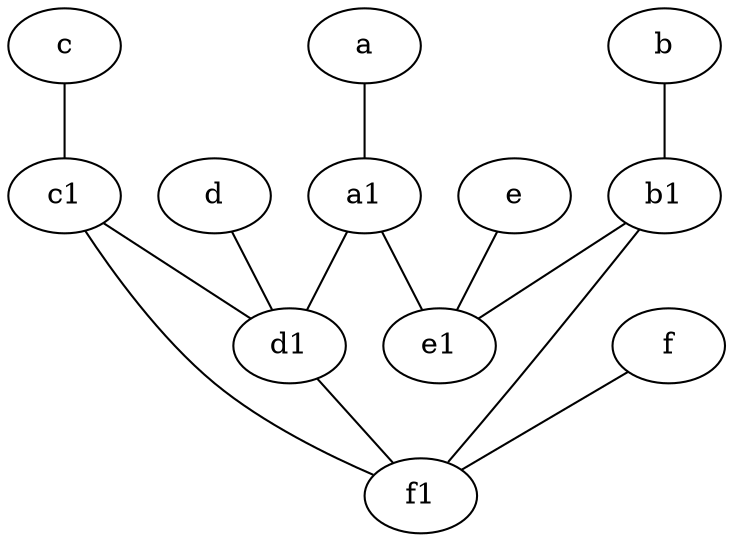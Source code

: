 graph {
	node [labelfontsize=50]
	d1 [labelfontsize=50 pos="3,5!"]
	c1 [labelfontsize=50 pos="4.5,3!"]
	e [labelfontsize=50 pos="7,9!"]
	d [labelfontsize=50 pos="2,5!"]
	a1 [labelfontsize=50 pos="8,3!"]
	a [labelfontsize=50 pos="8,2!"]
	b1 [labelfontsize=50 pos="9,4!"]
	f1 [labelfontsize=50 pos="3,8!"]
	c [labelfontsize=50 pos="4.5,2!"]
	b [labelfontsize=50 pos="10,4!"]
	f [labelfontsize=50 pos="3,9!"]
	e1 [labelfontsize=50 pos="7,7!"]
	a1 -- d1
	a -- a1
	c -- c1
	d1 -- f1
	b1 -- e1
	d -- d1
	f -- f1
	c1 -- d1
	a1 -- e1
	c1 -- f1
	b1 -- f1
	e -- e1
	b -- b1
}
